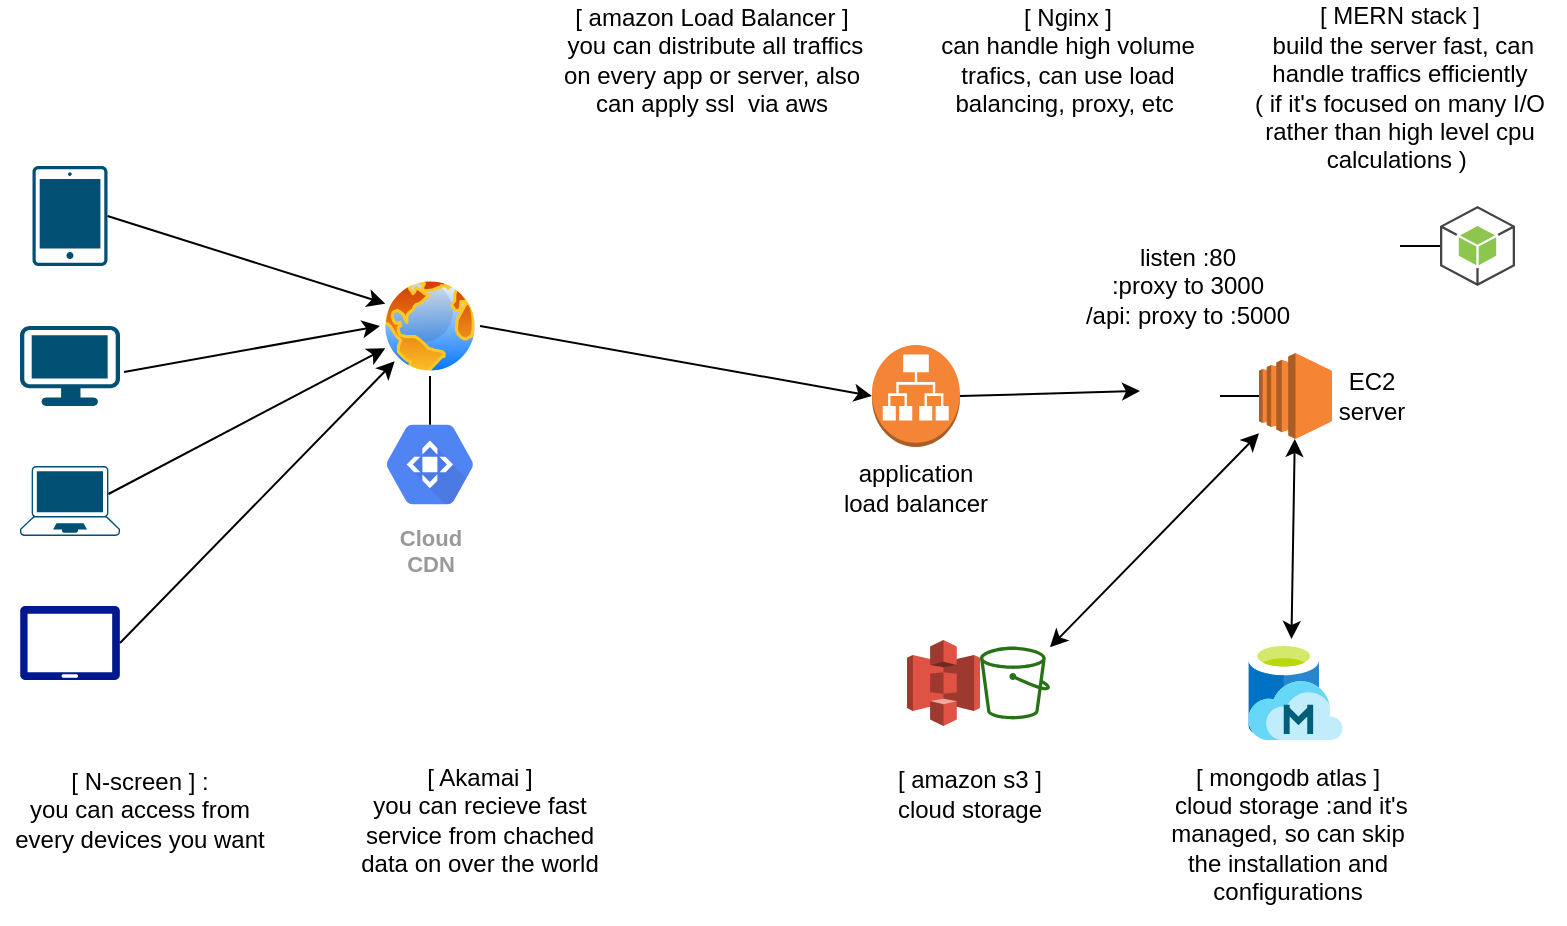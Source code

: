 <mxfile version="14.8.0" type="github">
  <diagram id="JmtXC3KNYKc-si2XV-58" name="Page-1">
    <mxGraphModel dx="1422" dy="794" grid="1" gridSize="10" guides="1" tooltips="1" connect="1" arrows="1" fold="1" page="1" pageScale="1" pageWidth="827" pageHeight="1169" math="0" shadow="0">
      <root>
        <mxCell id="0" />
        <mxCell id="1" parent="0" />
        <mxCell id="gwNynlul9ihLpbrJon8_-7" value="" style="points=[[0.13,0.02,0],[0.5,0,0],[0.87,0.02,0],[0.885,0.4,0],[0.985,0.985,0],[0.5,1,0],[0.015,0.985,0],[0.115,0.4,0]];verticalLabelPosition=bottom;html=1;verticalAlign=top;aspect=fixed;align=center;pointerEvents=1;shape=mxgraph.cisco19.laptop;fillColor=#005073;strokeColor=none;" parent="1" vertex="1">
          <mxGeometry x="20" y="249" width="50" height="35" as="geometry" />
        </mxCell>
        <mxCell id="gwNynlul9ihLpbrJon8_-8" value="" style="points=[[0.03,0.03,0],[0.5,0,0],[0.97,0.03,0],[1,0.4,0],[0.97,0.745,0],[0.5,1,0],[0.03,0.745,0],[0,0.4,0]];verticalLabelPosition=bottom;html=1;verticalAlign=top;aspect=fixed;align=center;pointerEvents=1;shape=mxgraph.cisco19.workstation;fillColor=#005073;strokeColor=none;" parent="1" vertex="1">
          <mxGeometry x="20" y="179" width="50" height="40" as="geometry" />
        </mxCell>
        <mxCell id="gwNynlul9ihLpbrJon8_-9" value="" style="points=[[0.015,0.015,0],[0.985,0.015,0],[0.985,0.985,0],[0.015,0.985,0],[0.25,0,0],[0.5,0,0],[0.75,0,0],[1,0.25,0],[1,0.5,0],[1,0.75,0],[0.75,1,0],[0.5,1,0],[0.25,1,0],[0,0.75,0],[0,0.5,0],[0,0.25,0]];verticalLabelPosition=bottom;html=1;verticalAlign=top;aspect=fixed;align=center;pointerEvents=1;shape=mxgraph.cisco19.handheld;fillColor=#005073;strokeColor=none;" parent="1" vertex="1">
          <mxGeometry x="26.25" y="99" width="37.5" height="50" as="geometry" />
        </mxCell>
        <mxCell id="gwNynlul9ihLpbrJon8_-11" value="" style="aspect=fixed;pointerEvents=1;shadow=0;dashed=0;html=1;strokeColor=none;labelPosition=center;verticalLabelPosition=bottom;verticalAlign=top;align=center;fillColor=#00188D;shape=mxgraph.azure.tablet;" parent="1" vertex="1">
          <mxGeometry x="20" y="319" width="50" height="37" as="geometry" />
        </mxCell>
        <mxCell id="gwNynlul9ihLpbrJon8_-13" value="" style="aspect=fixed;perimeter=ellipsePerimeter;html=1;align=center;shadow=0;dashed=0;spacingTop=3;image;image=img/lib/active_directory/internet_globe.svg;" parent="1" vertex="1">
          <mxGeometry x="200" y="154" width="50" height="50" as="geometry" />
        </mxCell>
        <mxCell id="gwNynlul9ihLpbrJon8_-15" value="" style="shape=image;html=1;verticalAlign=top;verticalLabelPosition=bottom;labelBackgroundColor=#ffffff;imageAspect=0;aspect=fixed;image=https://cdn4.iconfinder.com/data/icons/logos-brands-5/24/nginx-128.png" parent="1" vertex="1">
          <mxGeometry x="580" y="187.5" width="48" height="48" as="geometry" />
        </mxCell>
        <mxCell id="gwNynlul9ihLpbrJon8_-16" value="" style="outlineConnect=0;dashed=0;verticalLabelPosition=bottom;verticalAlign=top;align=center;html=1;shape=mxgraph.aws3.ec2;fillColor=#F58534;gradientColor=none;" parent="1" vertex="1">
          <mxGeometry x="639.5" y="192.5" width="36.5" height="43" as="geometry" />
        </mxCell>
        <mxCell id="gwNynlul9ihLpbrJon8_-17" value="" style="shape=image;html=1;verticalAlign=top;verticalLabelPosition=bottom;labelBackgroundColor=#ffffff;imageAspect=0;aspect=fixed;image=https://cdn4.iconfinder.com/data/icons/logos-3/512/mongodb-2-128.png" parent="1" vertex="1">
          <mxGeometry x="676" y="336" width="48" height="48" as="geometry" />
        </mxCell>
        <mxCell id="gwNynlul9ihLpbrJon8_-19" value="" style="aspect=fixed;html=1;points=[];align=center;image;fontSize=12;image=img/lib/mscae/Managed_Databases.svg;" parent="1" vertex="1">
          <mxGeometry x="634.25" y="336" width="47" height="50" as="geometry" />
        </mxCell>
        <mxCell id="gwNynlul9ihLpbrJon8_-20" value="" style="outlineConnect=0;dashed=0;verticalLabelPosition=bottom;verticalAlign=top;align=center;html=1;shape=mxgraph.aws3.s3;fillColor=#E05243;gradientColor=none;" parent="1" vertex="1">
          <mxGeometry x="463.5" y="336" width="36.5" height="43" as="geometry" />
        </mxCell>
        <mxCell id="gwNynlul9ihLpbrJon8_-21" value="" style="outlineConnect=0;fontColor=#232F3E;gradientColor=none;fillColor=#277116;strokeColor=none;dashed=0;verticalLabelPosition=bottom;verticalAlign=top;align=center;html=1;fontSize=12;fontStyle=0;aspect=fixed;pointerEvents=1;shape=mxgraph.aws4.bucket;" parent="1" vertex="1">
          <mxGeometry x="500" y="339.3" width="35" height="36.4" as="geometry" />
        </mxCell>
        <mxCell id="gwNynlul9ihLpbrJon8_-25" value="Cloud&#xa;CDN" style="html=1;fillColor=#5184F3;strokeColor=none;verticalAlign=top;labelPosition=center;verticalLabelPosition=bottom;align=center;spacingTop=-6;fontSize=11;fontStyle=1;fontColor=#999999;shape=mxgraph.gcp2.hexIcon;prIcon=cloud_cdn" parent="1" vertex="1">
          <mxGeometry x="192" y="219" width="66" height="58.5" as="geometry" />
        </mxCell>
        <mxCell id="gwNynlul9ihLpbrJon8_-26" value="[ Akamai ]&lt;br&gt;you can recieve fast service from chached data on over the world" style="text;html=1;strokeColor=none;fillColor=none;align=center;verticalAlign=middle;whiteSpace=wrap;rounded=0;" parent="1" vertex="1">
          <mxGeometry x="180" y="391" width="140" height="70" as="geometry" />
        </mxCell>
        <mxCell id="Tq353sXl2KkIvjmvmrAU-4" value="" style="endArrow=classic;html=1;exitX=1;exitY=0.5;exitDx=0;exitDy=0;exitPerimeter=0;entryX=0;entryY=0.25;entryDx=0;entryDy=0;" edge="1" parent="1" source="gwNynlul9ihLpbrJon8_-9" target="gwNynlul9ihLpbrJon8_-13">
          <mxGeometry width="50" height="50" relative="1" as="geometry">
            <mxPoint x="100" y="129" as="sourcePoint" />
            <mxPoint x="150" y="79" as="targetPoint" />
          </mxGeometry>
        </mxCell>
        <mxCell id="Tq353sXl2KkIvjmvmrAU-5" value="" style="endArrow=classic;html=1;exitX=1.04;exitY=0.575;exitDx=0;exitDy=0;exitPerimeter=0;entryX=0;entryY=0.5;entryDx=0;entryDy=0;" edge="1" parent="1" source="gwNynlul9ihLpbrJon8_-8" target="gwNynlul9ihLpbrJon8_-13">
          <mxGeometry width="50" height="50" relative="1" as="geometry">
            <mxPoint x="90" y="224" as="sourcePoint" />
            <mxPoint x="140" y="174" as="targetPoint" />
          </mxGeometry>
        </mxCell>
        <mxCell id="Tq353sXl2KkIvjmvmrAU-6" value="" style="endArrow=classic;html=1;exitX=0.885;exitY=0.4;exitDx=0;exitDy=0;exitPerimeter=0;entryX=0;entryY=0.75;entryDx=0;entryDy=0;" edge="1" parent="1" source="gwNynlul9ihLpbrJon8_-7" target="gwNynlul9ihLpbrJon8_-13">
          <mxGeometry width="50" height="50" relative="1" as="geometry">
            <mxPoint x="70" y="269" as="sourcePoint" />
            <mxPoint x="120" y="219" as="targetPoint" />
          </mxGeometry>
        </mxCell>
        <mxCell id="Tq353sXl2KkIvjmvmrAU-8" value="" style="endArrow=classic;html=1;exitX=1;exitY=0.5;exitDx=0;exitDy=0;exitPerimeter=0;entryX=0;entryY=1;entryDx=0;entryDy=0;" edge="1" parent="1" source="gwNynlul9ihLpbrJon8_-11" target="gwNynlul9ihLpbrJon8_-13">
          <mxGeometry width="50" height="50" relative="1" as="geometry">
            <mxPoint x="80" y="334" as="sourcePoint" />
            <mxPoint x="188" y="189" as="targetPoint" />
          </mxGeometry>
        </mxCell>
        <mxCell id="Tq353sXl2KkIvjmvmrAU-9" value="" style="endArrow=none;html=1;exitX=0.5;exitY=0.16;exitDx=0;exitDy=0;exitPerimeter=0;entryX=0.5;entryY=1;entryDx=0;entryDy=0;" edge="1" parent="1" source="gwNynlul9ihLpbrJon8_-25" target="gwNynlul9ihLpbrJon8_-13">
          <mxGeometry width="50" height="50" relative="1" as="geometry">
            <mxPoint x="250" y="209" as="sourcePoint" />
            <mxPoint x="300" y="159" as="targetPoint" />
          </mxGeometry>
        </mxCell>
        <mxCell id="Tq353sXl2KkIvjmvmrAU-10" value="" style="endArrow=none;html=1;entryX=0;entryY=0.5;entryDx=0;entryDy=0;entryPerimeter=0;" edge="1" parent="1" target="gwNynlul9ihLpbrJon8_-16">
          <mxGeometry width="50" height="50" relative="1" as="geometry">
            <mxPoint x="620" y="214" as="sourcePoint" />
            <mxPoint x="660" y="169" as="targetPoint" />
          </mxGeometry>
        </mxCell>
        <mxCell id="Tq353sXl2KkIvjmvmrAU-11" value="" style="outlineConnect=0;dashed=0;verticalLabelPosition=bottom;verticalAlign=top;align=center;html=1;shape=mxgraph.aws3.application_load_balancer;fillColor=#F58536;gradientColor=none;" vertex="1" parent="1">
          <mxGeometry x="446" y="188.5" width="44" height="51" as="geometry" />
        </mxCell>
        <mxCell id="Tq353sXl2KkIvjmvmrAU-13" value="" style="shape=image;html=1;verticalAlign=top;verticalLabelPosition=bottom;labelBackgroundColor=#ffffff;imageAspect=0;aspect=fixed;image=https://cdn2.iconfinder.com/data/icons/whcompare-servers-web-hosting/50/ssl-certificate-128.png" vertex="1" parent="1">
          <mxGeometry x="472" y="159.5" width="28" height="28" as="geometry" />
        </mxCell>
        <mxCell id="Tq353sXl2KkIvjmvmrAU-14" value="" style="shape=image;html=1;verticalAlign=top;verticalLabelPosition=bottom;labelBackgroundColor=#ffffff;imageAspect=0;aspect=fixed;image=https://cdn2.iconfinder.com/data/icons/whcompare-servers-web-hosting/50/ssl-certificate-128.png" vertex="1" parent="1">
          <mxGeometry x="250" y="234.25" width="28" height="28" as="geometry" />
        </mxCell>
        <mxCell id="Tq353sXl2KkIvjmvmrAU-19" value="" style="endArrow=classic;startArrow=classic;html=1;" edge="1" parent="1" source="gwNynlul9ihLpbrJon8_-21" target="gwNynlul9ihLpbrJon8_-16">
          <mxGeometry width="50" height="50" relative="1" as="geometry">
            <mxPoint x="540" y="509" as="sourcePoint" />
            <mxPoint x="590" y="459" as="targetPoint" />
          </mxGeometry>
        </mxCell>
        <mxCell id="Tq353sXl2KkIvjmvmrAU-20" value="" style="endArrow=classic;startArrow=classic;html=1;exitX=0.457;exitY=-0.01;exitDx=0;exitDy=0;exitPerimeter=0;" edge="1" parent="1" source="gwNynlul9ihLpbrJon8_-19" target="gwNynlul9ihLpbrJon8_-16">
          <mxGeometry width="50" height="50" relative="1" as="geometry">
            <mxPoint x="620" y="299" as="sourcePoint" />
            <mxPoint x="670" y="249" as="targetPoint" />
          </mxGeometry>
        </mxCell>
        <mxCell id="Tq353sXl2KkIvjmvmrAU-21" value="" style="endArrow=classic;html=1;exitX=1;exitY=0.5;exitDx=0;exitDy=0;entryX=0;entryY=0.5;entryDx=0;entryDy=0;entryPerimeter=0;" edge="1" parent="1" source="gwNynlul9ihLpbrJon8_-13" target="Tq353sXl2KkIvjmvmrAU-11">
          <mxGeometry width="50" height="50" relative="1" as="geometry">
            <mxPoint x="250" y="184.5" as="sourcePoint" />
            <mxPoint x="300" y="134.5" as="targetPoint" />
          </mxGeometry>
        </mxCell>
        <mxCell id="Tq353sXl2KkIvjmvmrAU-22" value="" style="endArrow=classic;html=1;entryX=0;entryY=0.5;entryDx=0;entryDy=0;exitX=1;exitY=0.5;exitDx=0;exitDy=0;exitPerimeter=0;" edge="1" parent="1" source="Tq353sXl2KkIvjmvmrAU-11" target="gwNynlul9ihLpbrJon8_-15">
          <mxGeometry width="50" height="50" relative="1" as="geometry">
            <mxPoint x="510" y="219" as="sourcePoint" />
            <mxPoint x="560" y="169" as="targetPoint" />
          </mxGeometry>
        </mxCell>
        <mxCell id="Tq353sXl2KkIvjmvmrAU-23" value="[ amazon s3 ] cloud storage" style="text;html=1;strokeColor=none;fillColor=none;align=center;verticalAlign=middle;whiteSpace=wrap;rounded=0;" vertex="1" parent="1">
          <mxGeometry x="455" y="388" width="80" height="50" as="geometry" />
        </mxCell>
        <mxCell id="Tq353sXl2KkIvjmvmrAU-24" value="application load balancer" style="text;html=1;strokeColor=none;fillColor=none;align=center;verticalAlign=middle;whiteSpace=wrap;rounded=0;" vertex="1" parent="1">
          <mxGeometry x="428" y="239.5" width="80" height="40" as="geometry" />
        </mxCell>
        <mxCell id="Tq353sXl2KkIvjmvmrAU-25" value="EC2 server" style="text;html=1;strokeColor=none;fillColor=none;align=center;verticalAlign=middle;whiteSpace=wrap;rounded=0;" vertex="1" parent="1">
          <mxGeometry x="676" y="204" width="40" height="20" as="geometry" />
        </mxCell>
        <mxCell id="Tq353sXl2KkIvjmvmrAU-26" value="listen :80&lt;br&gt;:proxy to 3000&lt;br&gt;/api: proxy to :5000" style="text;html=1;strokeColor=none;fillColor=none;align=center;verticalAlign=middle;whiteSpace=wrap;rounded=0;" vertex="1" parent="1">
          <mxGeometry x="547" y="149" width="114" height="20" as="geometry" />
        </mxCell>
        <mxCell id="Tq353sXl2KkIvjmvmrAU-27" value="" style="shape=image;html=1;verticalAlign=top;verticalLabelPosition=bottom;labelBackgroundColor=#ffffff;imageAspect=0;aspect=fixed;image=https://cdn0.iconfinder.com/data/icons/logos-brands-in-colors/128/react_color-128.png" vertex="1" parent="1">
          <mxGeometry x="670" y="119" width="40" height="40" as="geometry" />
        </mxCell>
        <mxCell id="Tq353sXl2KkIvjmvmrAU-28" value="" style="outlineConnect=0;dashed=0;verticalLabelPosition=bottom;verticalAlign=top;align=center;html=1;shape=mxgraph.aws3.android;fillColor=#8CC64F;gradientColor=none;" vertex="1" parent="1">
          <mxGeometry x="730" y="119" width="37.5" height="40" as="geometry" />
        </mxCell>
        <mxCell id="Tq353sXl2KkIvjmvmrAU-29" value="" style="endArrow=none;html=1;exitX=1;exitY=0.5;exitDx=0;exitDy=0;entryX=0;entryY=0.5;entryDx=0;entryDy=0;entryPerimeter=0;" edge="1" parent="1" source="Tq353sXl2KkIvjmvmrAU-27" target="Tq353sXl2KkIvjmvmrAU-28">
          <mxGeometry width="50" height="50" relative="1" as="geometry">
            <mxPoint x="390" y="409" as="sourcePoint" />
            <mxPoint x="440" y="359" as="targetPoint" />
          </mxGeometry>
        </mxCell>
        <mxCell id="Tq353sXl2KkIvjmvmrAU-32" value="[ N-screen ] :&lt;br&gt;you can access from every devices you want" style="text;html=1;strokeColor=none;fillColor=none;align=center;verticalAlign=middle;whiteSpace=wrap;rounded=0;" vertex="1" parent="1">
          <mxGeometry x="10" y="384" width="140" height="73" as="geometry" />
        </mxCell>
        <mxCell id="Tq353sXl2KkIvjmvmrAU-33" value="[ mongodb atlas ]&lt;br&gt;&amp;nbsp;cloud storage :and it&#39;s managed, so can skip the installation and configurations" style="text;html=1;strokeColor=none;fillColor=none;align=center;verticalAlign=middle;whiteSpace=wrap;rounded=0;" vertex="1" parent="1">
          <mxGeometry x="593.38" y="388" width="121.62" height="90" as="geometry" />
        </mxCell>
        <mxCell id="Tq353sXl2KkIvjmvmrAU-34" value="[ amazon Load Balancer ]&lt;br&gt;&amp;nbsp;you can distribute all traffics on every app or server, also can apply ssl&amp;nbsp; via aws" style="text;html=1;strokeColor=none;fillColor=none;align=center;verticalAlign=middle;whiteSpace=wrap;rounded=0;" vertex="1" parent="1">
          <mxGeometry x="286" y="20" width="160" height="51" as="geometry" />
        </mxCell>
        <mxCell id="Tq353sXl2KkIvjmvmrAU-35" value="[ MERN stack ]&lt;br&gt;&amp;nbsp;build the server fast, can handle traffics efficiently&lt;br&gt;( if it&#39;s focused on many I/O rather than high level cpu calculations )&amp;nbsp;" style="text;html=1;strokeColor=none;fillColor=none;align=center;verticalAlign=middle;whiteSpace=wrap;rounded=0;" vertex="1" parent="1">
          <mxGeometry x="628" y="20" width="164.25" height="79" as="geometry" />
        </mxCell>
        <mxCell id="Tq353sXl2KkIvjmvmrAU-36" value="[ Nginx ]&lt;br&gt;can handle high volume trafics, can use load balancing, proxy, etc&amp;nbsp;" style="text;html=1;strokeColor=none;fillColor=none;align=center;verticalAlign=middle;whiteSpace=wrap;rounded=0;" vertex="1" parent="1">
          <mxGeometry x="463.5" y="20" width="160" height="51" as="geometry" />
        </mxCell>
      </root>
    </mxGraphModel>
  </diagram>
</mxfile>
